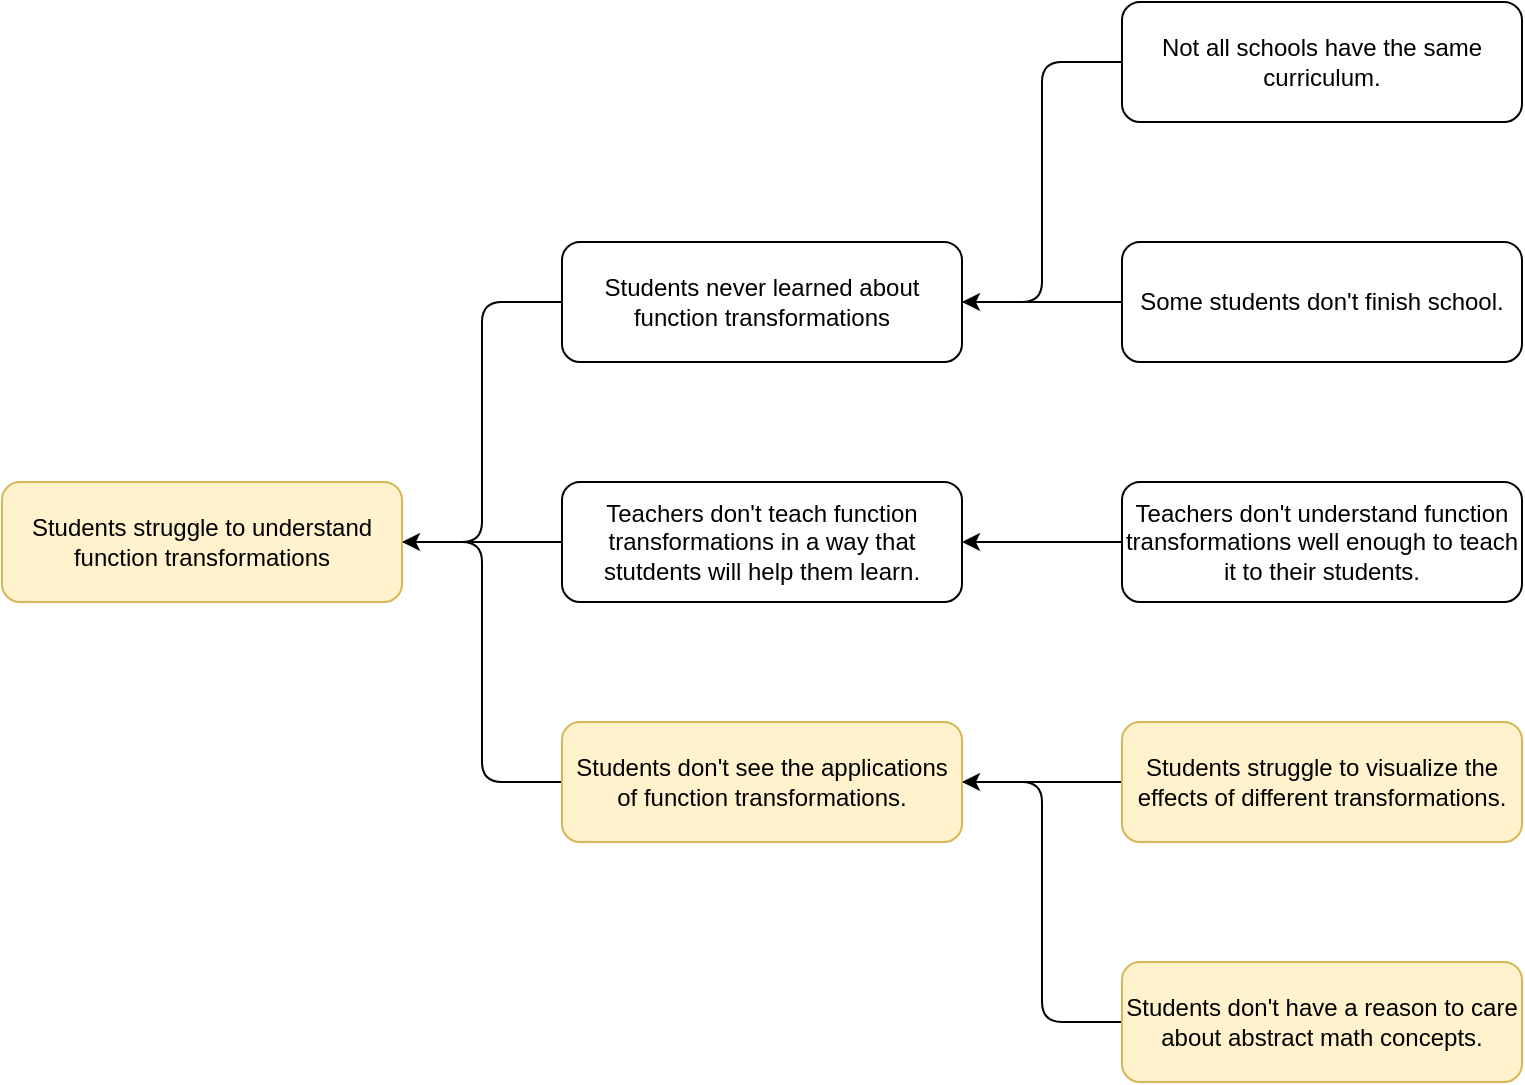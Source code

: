 <mxfile>
    <diagram id="u3w86wm4zwiDUqxm4nXJ" name="Page-1">
        <mxGraphModel dx="1889" dy="1732" grid="1" gridSize="10" guides="1" tooltips="1" connect="1" arrows="1" fold="1" page="1" pageScale="1" pageWidth="827" pageHeight="1169" math="0" shadow="0">
            <root>
                <mxCell id="0"/>
                <mxCell id="1" parent="0"/>
                <mxCell id="11" value="" style="edgeStyle=none;html=1;endArrow=none;endFill=0;" parent="1" source="2" target="4" edge="1">
                    <mxGeometry relative="1" as="geometry"/>
                </mxCell>
                <mxCell id="14" style="edgeStyle=orthogonalEdgeStyle;html=1;entryX=0;entryY=0.5;entryDx=0;entryDy=0;elbow=vertical;startArrow=classic;startFill=1;endArrow=none;endFill=0;" parent="1" source="2" target="3" edge="1">
                    <mxGeometry relative="1" as="geometry"/>
                </mxCell>
                <mxCell id="15" style="edgeStyle=orthogonalEdgeStyle;html=1;entryX=0;entryY=0.5;entryDx=0;entryDy=0;endArrow=none;endFill=0;" parent="1" source="2" target="5" edge="1">
                    <mxGeometry relative="1" as="geometry"/>
                </mxCell>
                <mxCell id="2" value="Students struggle to understand function transformations" style="rounded=1;whiteSpace=wrap;html=1;fillColor=#fff2cc;strokeColor=#d6b656;" parent="1" vertex="1">
                    <mxGeometry x="-80" y="150" width="200" height="60" as="geometry"/>
                </mxCell>
                <mxCell id="19" value="" style="edgeStyle=none;html=1;endArrow=none;endFill=0;" parent="1" source="3" target="7" edge="1">
                    <mxGeometry relative="1" as="geometry"/>
                </mxCell>
                <mxCell id="20" style="edgeStyle=orthogonalEdgeStyle;html=1;entryX=0;entryY=0.5;entryDx=0;entryDy=0;startArrow=classic;startFill=1;endArrow=none;endFill=0;" parent="1" source="3" target="6" edge="1">
                    <mxGeometry relative="1" as="geometry"/>
                </mxCell>
                <mxCell id="3" value="Students never learned about function transformations" style="rounded=1;whiteSpace=wrap;html=1;" parent="1" vertex="1">
                    <mxGeometry x="200" y="30" width="200" height="60" as="geometry"/>
                </mxCell>
                <mxCell id="18" value="" style="edgeStyle=none;html=1;endArrow=none;endFill=0;startArrow=classic;startFill=1;" parent="1" source="4" target="8" edge="1">
                    <mxGeometry relative="1" as="geometry"/>
                </mxCell>
                <mxCell id="4" value="Teachers don&#39;t teach function transformations in a way that stutdents will help them learn." style="rounded=1;whiteSpace=wrap;html=1;" parent="1" vertex="1">
                    <mxGeometry x="200" y="150" width="200" height="60" as="geometry"/>
                </mxCell>
                <mxCell id="16" value="" style="edgeStyle=none;html=1;endArrow=none;endFill=0;" parent="1" source="5" target="9" edge="1">
                    <mxGeometry relative="1" as="geometry"/>
                </mxCell>
                <mxCell id="17" style="edgeStyle=orthogonalEdgeStyle;html=1;entryX=0;entryY=0.5;entryDx=0;entryDy=0;startArrow=classic;startFill=1;endArrow=none;endFill=0;" parent="1" source="5" target="10" edge="1">
                    <mxGeometry relative="1" as="geometry"/>
                </mxCell>
                <mxCell id="5" value="Students don&#39;t see the applications of function transformations." style="rounded=1;whiteSpace=wrap;html=1;fillColor=#fff2cc;strokeColor=#d6b656;" parent="1" vertex="1">
                    <mxGeometry x="200" y="270" width="200" height="60" as="geometry"/>
                </mxCell>
                <mxCell id="6" value="Not all schools have the same curriculum." style="rounded=1;whiteSpace=wrap;html=1;" parent="1" vertex="1">
                    <mxGeometry x="480" y="-90" width="200" height="60" as="geometry"/>
                </mxCell>
                <mxCell id="7" value="Some students don&#39;t finish school." style="rounded=1;whiteSpace=wrap;html=1;" parent="1" vertex="1">
                    <mxGeometry x="480" y="30" width="200" height="60" as="geometry"/>
                </mxCell>
                <mxCell id="8" value="Teachers don&#39;t understand function transformations well enough to teach it to their students." style="rounded=1;whiteSpace=wrap;html=1;" parent="1" vertex="1">
                    <mxGeometry x="480" y="150" width="200" height="60" as="geometry"/>
                </mxCell>
                <mxCell id="9" value="Students struggle to visualize the effects of different transformations." style="rounded=1;whiteSpace=wrap;html=1;fillColor=#fff2cc;strokeColor=#d6b656;" parent="1" vertex="1">
                    <mxGeometry x="480" y="270" width="200" height="60" as="geometry"/>
                </mxCell>
                <mxCell id="10" value="Students don&#39;t have a reason to care about abstract math concepts." style="rounded=1;whiteSpace=wrap;html=1;fillColor=#fff2cc;strokeColor=#d6b656;" parent="1" vertex="1">
                    <mxGeometry x="480" y="390" width="200" height="60" as="geometry"/>
                </mxCell>
            </root>
        </mxGraphModel>
    </diagram>
</mxfile>